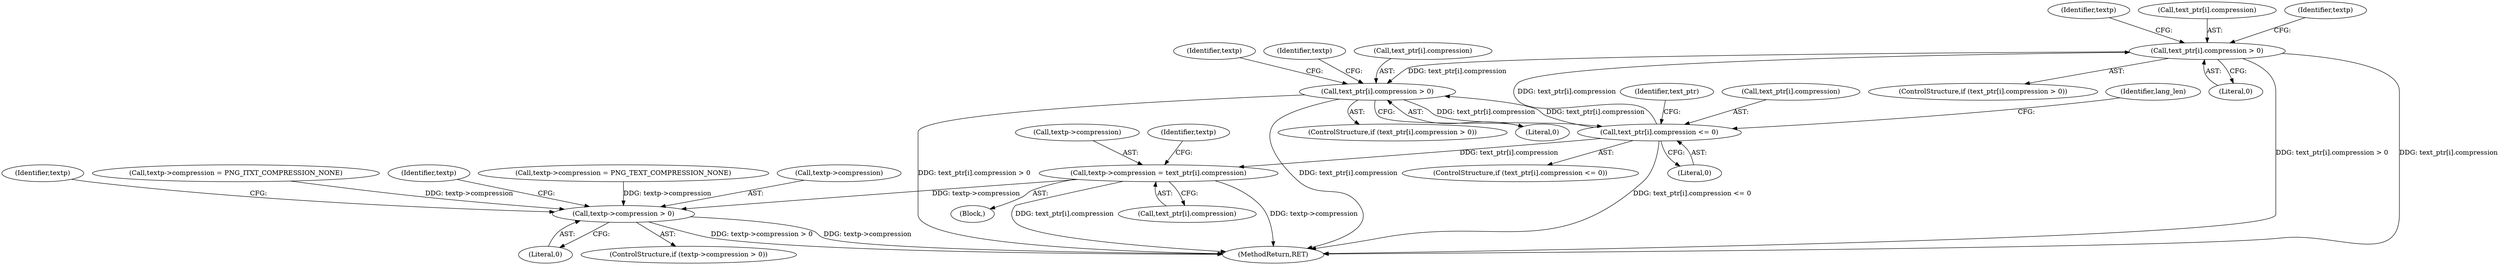 digraph "0_Chrome_7f3d85b096f66870a15b37c2f40b219b2e292693_23@array" {
"1000424" [label="(Call,text_ptr[i].compression > 0)"];
"1000345" [label="(Call,text_ptr[i].compression <= 0)"];
"1000528" [label="(Call,text_ptr[i].compression > 0)"];
"1000424" [label="(Call,text_ptr[i].compression > 0)"];
"1000452" [label="(Call,textp->compression = text_ptr[i].compression)"];
"1000651" [label="(Call,textp->compression > 0)"];
"1000529" [label="(Call,text_ptr[i].compression)"];
"1000671" [label="(Identifier,textp)"];
"1000609" [label="(Identifier,textp)"];
"1000443" [label="(Block,)"];
"1000351" [label="(Literal,0)"];
"1000528" [label="(Call,text_ptr[i].compression > 0)"];
"1000650" [label="(ControlStructure,if (textp->compression > 0))"];
"1000365" [label="(Identifier,text_ptr)"];
"1000345" [label="(Call,text_ptr[i].compression <= 0)"];
"1000527" [label="(ControlStructure,if (text_ptr[i].compression > 0))"];
"1000651" [label="(Call,textp->compression > 0)"];
"1000346" [label="(Call,text_ptr[i].compression)"];
"1000691" [label="(MethodReturn,RET)"];
"1000453" [label="(Call,textp->compression)"];
"1000538" [label="(Identifier,textp)"];
"1000463" [label="(Identifier,textp)"];
"1000433" [label="(Identifier,textp)"];
"1000354" [label="(Identifier,lang_len)"];
"1000655" [label="(Literal,0)"];
"1000437" [label="(Call,textp->compression = PNG_TEXT_COMPRESSION_NONE)"];
"1000652" [label="(Call,textp->compression)"];
"1000425" [label="(Call,text_ptr[i].compression)"];
"1000439" [label="(Identifier,textp)"];
"1000424" [label="(Call,text_ptr[i].compression > 0)"];
"1000534" [label="(Literal,0)"];
"1000456" [label="(Call,text_ptr[i].compression)"];
"1000659" [label="(Identifier,textp)"];
"1000431" [label="(Call,textp->compression = PNG_ITXT_COMPRESSION_NONE)"];
"1000430" [label="(Literal,0)"];
"1000423" [label="(ControlStructure,if (text_ptr[i].compression > 0))"];
"1000452" [label="(Call,textp->compression = text_ptr[i].compression)"];
"1000344" [label="(ControlStructure,if (text_ptr[i].compression <= 0))"];
"1000424" -> "1000423"  [label="AST: "];
"1000424" -> "1000430"  [label="CFG: "];
"1000425" -> "1000424"  [label="AST: "];
"1000430" -> "1000424"  [label="AST: "];
"1000433" -> "1000424"  [label="CFG: "];
"1000439" -> "1000424"  [label="CFG: "];
"1000424" -> "1000691"  [label="DDG: text_ptr[i].compression"];
"1000424" -> "1000691"  [label="DDG: text_ptr[i].compression > 0"];
"1000345" -> "1000424"  [label="DDG: text_ptr[i].compression"];
"1000424" -> "1000528"  [label="DDG: text_ptr[i].compression"];
"1000345" -> "1000344"  [label="AST: "];
"1000345" -> "1000351"  [label="CFG: "];
"1000346" -> "1000345"  [label="AST: "];
"1000351" -> "1000345"  [label="AST: "];
"1000354" -> "1000345"  [label="CFG: "];
"1000365" -> "1000345"  [label="CFG: "];
"1000345" -> "1000691"  [label="DDG: text_ptr[i].compression <= 0"];
"1000528" -> "1000345"  [label="DDG: text_ptr[i].compression"];
"1000345" -> "1000452"  [label="DDG: text_ptr[i].compression"];
"1000345" -> "1000528"  [label="DDG: text_ptr[i].compression"];
"1000528" -> "1000527"  [label="AST: "];
"1000528" -> "1000534"  [label="CFG: "];
"1000529" -> "1000528"  [label="AST: "];
"1000534" -> "1000528"  [label="AST: "];
"1000538" -> "1000528"  [label="CFG: "];
"1000609" -> "1000528"  [label="CFG: "];
"1000528" -> "1000691"  [label="DDG: text_ptr[i].compression > 0"];
"1000528" -> "1000691"  [label="DDG: text_ptr[i].compression"];
"1000452" -> "1000443"  [label="AST: "];
"1000452" -> "1000456"  [label="CFG: "];
"1000453" -> "1000452"  [label="AST: "];
"1000456" -> "1000452"  [label="AST: "];
"1000463" -> "1000452"  [label="CFG: "];
"1000452" -> "1000691"  [label="DDG: textp->compression"];
"1000452" -> "1000691"  [label="DDG: text_ptr[i].compression"];
"1000452" -> "1000651"  [label="DDG: textp->compression"];
"1000651" -> "1000650"  [label="AST: "];
"1000651" -> "1000655"  [label="CFG: "];
"1000652" -> "1000651"  [label="AST: "];
"1000655" -> "1000651"  [label="AST: "];
"1000659" -> "1000651"  [label="CFG: "];
"1000671" -> "1000651"  [label="CFG: "];
"1000651" -> "1000691"  [label="DDG: textp->compression > 0"];
"1000651" -> "1000691"  [label="DDG: textp->compression"];
"1000437" -> "1000651"  [label="DDG: textp->compression"];
"1000431" -> "1000651"  [label="DDG: textp->compression"];
}
